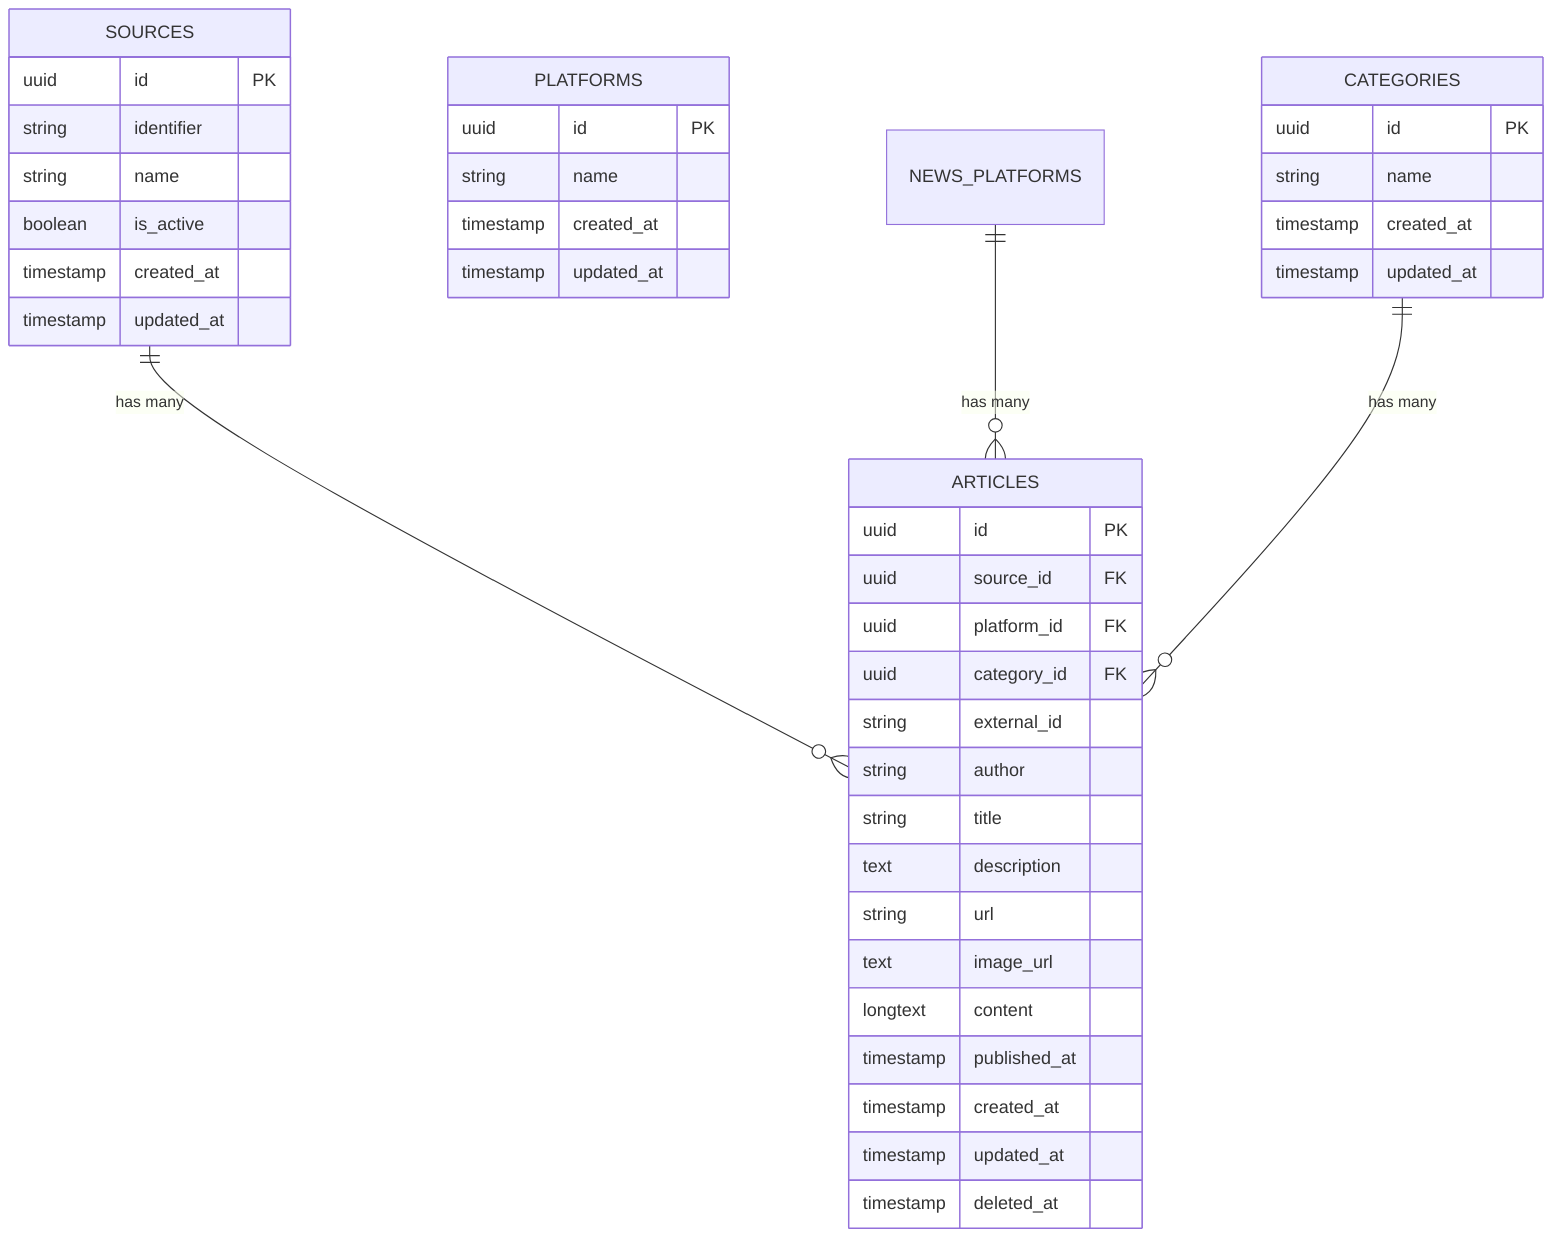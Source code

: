 erDiagram
    SOURCES {
        uuid id PK
        string identifier
        string name
        boolean is_active
        timestamp created_at
        timestamp updated_at
    }

    PLATFORMS {
        uuid id PK
        string name
        timestamp created_at
        timestamp updated_at
    }

    CATEGORIES {
        uuid id PK
        string name
        timestamp created_at
        timestamp updated_at
    }

    ARTICLES {
        uuid id PK
        uuid source_id FK
        uuid platform_id FK
        uuid category_id FK
        string external_id
        string author
        string title
        text description
        string url
        text image_url
        longtext content
        timestamp published_at
        timestamp created_at
        timestamp updated_at
        timestamp deleted_at
    }

    SOURCES ||--o{ ARTICLES : "has many"
    NEWS_PLATFORMS ||--o{ ARTICLES : "has many"
    CATEGORIES ||--o{ ARTICLES : "has many"